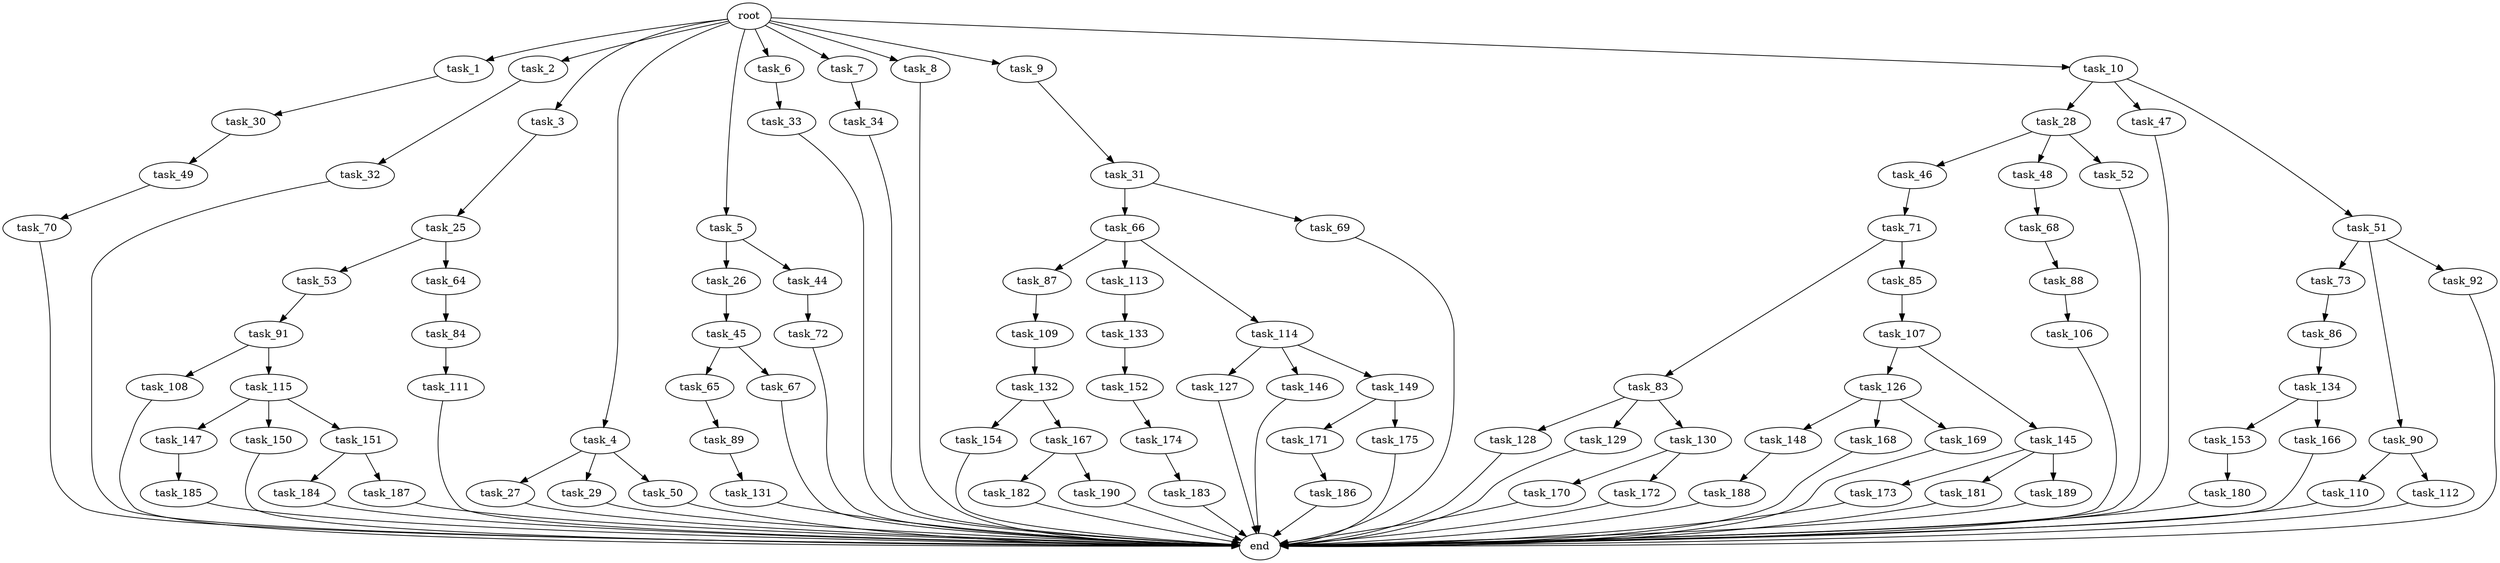 digraph G {
  root [size="0.000000"];
  task_1 [size="102.400000"];
  task_2 [size="102.400000"];
  task_3 [size="102.400000"];
  task_4 [size="102.400000"];
  task_5 [size="102.400000"];
  task_6 [size="102.400000"];
  task_7 [size="102.400000"];
  task_8 [size="102.400000"];
  task_9 [size="102.400000"];
  task_10 [size="102.400000"];
  task_25 [size="21474836480.000000"];
  task_26 [size="69578470195.199997"];
  task_27 [size="3435973836.800000"];
  task_28 [size="3435973836.800000"];
  task_29 [size="3435973836.800000"];
  task_30 [size="3435973836.800000"];
  task_31 [size="69578470195.199997"];
  task_32 [size="42090679500.800003"];
  task_33 [size="69578470195.199997"];
  task_34 [size="42090679500.800003"];
  task_44 [size="69578470195.199997"];
  task_45 [size="42090679500.800003"];
  task_46 [size="30923764531.200001"];
  task_47 [size="3435973836.800000"];
  task_48 [size="30923764531.200001"];
  task_49 [size="42090679500.800003"];
  task_50 [size="3435973836.800000"];
  task_51 [size="3435973836.800000"];
  task_52 [size="30923764531.200001"];
  task_53 [size="7730941132.800000"];
  task_64 [size="7730941132.800000"];
  task_65 [size="7730941132.800000"];
  task_66 [size="69578470195.199997"];
  task_67 [size="7730941132.800000"];
  task_68 [size="54975581388.800003"];
  task_69 [size="69578470195.199997"];
  task_70 [size="30923764531.200001"];
  task_71 [size="21474836480.000000"];
  task_72 [size="69578470195.199997"];
  task_73 [size="7730941132.800000"];
  task_83 [size="13743895347.200001"];
  task_84 [size="85899345920.000000"];
  task_85 [size="13743895347.200001"];
  task_86 [size="54975581388.800003"];
  task_87 [size="85899345920.000000"];
  task_88 [size="21474836480.000000"];
  task_89 [size="13743895347.200001"];
  task_90 [size="7730941132.800000"];
  task_91 [size="69578470195.199997"];
  task_92 [size="7730941132.800000"];
  task_106 [size="21474836480.000000"];
  task_107 [size="13743895347.200001"];
  task_108 [size="69578470195.199997"];
  task_109 [size="30923764531.200001"];
  task_110 [size="21474836480.000000"];
  task_111 [size="7730941132.800000"];
  task_112 [size="21474836480.000000"];
  task_113 [size="85899345920.000000"];
  task_114 [size="85899345920.000000"];
  task_115 [size="69578470195.199997"];
  task_126 [size="42090679500.800003"];
  task_127 [size="3435973836.800000"];
  task_128 [size="42090679500.800003"];
  task_129 [size="42090679500.800003"];
  task_130 [size="42090679500.800003"];
  task_131 [size="69578470195.199997"];
  task_132 [size="69578470195.199997"];
  task_133 [size="7730941132.800000"];
  task_134 [size="54975581388.800003"];
  task_145 [size="42090679500.800003"];
  task_146 [size="3435973836.800000"];
  task_147 [size="30923764531.200001"];
  task_148 [size="85899345920.000000"];
  task_149 [size="3435973836.800000"];
  task_150 [size="30923764531.200001"];
  task_151 [size="30923764531.200001"];
  task_152 [size="13743895347.200001"];
  task_153 [size="13743895347.200001"];
  task_154 [size="7730941132.800000"];
  task_166 [size="13743895347.200001"];
  task_167 [size="7730941132.800000"];
  task_168 [size="85899345920.000000"];
  task_169 [size="85899345920.000000"];
  task_170 [size="54975581388.800003"];
  task_171 [size="13743895347.200001"];
  task_172 [size="54975581388.800003"];
  task_173 [size="54975581388.800003"];
  task_174 [size="54975581388.800003"];
  task_175 [size="13743895347.200001"];
  task_180 [size="69578470195.199997"];
  task_181 [size="54975581388.800003"];
  task_182 [size="13743895347.200001"];
  task_183 [size="85899345920.000000"];
  task_184 [size="54975581388.800003"];
  task_185 [size="13743895347.200001"];
  task_186 [size="7730941132.800000"];
  task_187 [size="54975581388.800003"];
  task_188 [size="13743895347.200001"];
  task_189 [size="54975581388.800003"];
  task_190 [size="13743895347.200001"];
  end [size="0.000000"];

  root -> task_1 [size="1.000000"];
  root -> task_2 [size="1.000000"];
  root -> task_3 [size="1.000000"];
  root -> task_4 [size="1.000000"];
  root -> task_5 [size="1.000000"];
  root -> task_6 [size="1.000000"];
  root -> task_7 [size="1.000000"];
  root -> task_8 [size="1.000000"];
  root -> task_9 [size="1.000000"];
  root -> task_10 [size="1.000000"];
  task_1 -> task_30 [size="33554432.000000"];
  task_2 -> task_32 [size="411041792.000000"];
  task_3 -> task_25 [size="209715200.000000"];
  task_4 -> task_27 [size="33554432.000000"];
  task_4 -> task_29 [size="33554432.000000"];
  task_4 -> task_50 [size="33554432.000000"];
  task_5 -> task_26 [size="679477248.000000"];
  task_5 -> task_44 [size="679477248.000000"];
  task_6 -> task_33 [size="679477248.000000"];
  task_7 -> task_34 [size="411041792.000000"];
  task_8 -> end [size="1.000000"];
  task_9 -> task_31 [size="679477248.000000"];
  task_10 -> task_28 [size="33554432.000000"];
  task_10 -> task_47 [size="33554432.000000"];
  task_10 -> task_51 [size="33554432.000000"];
  task_25 -> task_53 [size="75497472.000000"];
  task_25 -> task_64 [size="75497472.000000"];
  task_26 -> task_45 [size="411041792.000000"];
  task_27 -> end [size="1.000000"];
  task_28 -> task_46 [size="301989888.000000"];
  task_28 -> task_48 [size="301989888.000000"];
  task_28 -> task_52 [size="301989888.000000"];
  task_29 -> end [size="1.000000"];
  task_30 -> task_49 [size="411041792.000000"];
  task_31 -> task_66 [size="679477248.000000"];
  task_31 -> task_69 [size="679477248.000000"];
  task_32 -> end [size="1.000000"];
  task_33 -> end [size="1.000000"];
  task_34 -> end [size="1.000000"];
  task_44 -> task_72 [size="679477248.000000"];
  task_45 -> task_65 [size="75497472.000000"];
  task_45 -> task_67 [size="75497472.000000"];
  task_46 -> task_71 [size="209715200.000000"];
  task_47 -> end [size="1.000000"];
  task_48 -> task_68 [size="536870912.000000"];
  task_49 -> task_70 [size="301989888.000000"];
  task_50 -> end [size="1.000000"];
  task_51 -> task_73 [size="75497472.000000"];
  task_51 -> task_90 [size="75497472.000000"];
  task_51 -> task_92 [size="75497472.000000"];
  task_52 -> end [size="1.000000"];
  task_53 -> task_91 [size="679477248.000000"];
  task_64 -> task_84 [size="838860800.000000"];
  task_65 -> task_89 [size="134217728.000000"];
  task_66 -> task_87 [size="838860800.000000"];
  task_66 -> task_113 [size="838860800.000000"];
  task_66 -> task_114 [size="838860800.000000"];
  task_67 -> end [size="1.000000"];
  task_68 -> task_88 [size="209715200.000000"];
  task_69 -> end [size="1.000000"];
  task_70 -> end [size="1.000000"];
  task_71 -> task_83 [size="134217728.000000"];
  task_71 -> task_85 [size="134217728.000000"];
  task_72 -> end [size="1.000000"];
  task_73 -> task_86 [size="536870912.000000"];
  task_83 -> task_128 [size="411041792.000000"];
  task_83 -> task_129 [size="411041792.000000"];
  task_83 -> task_130 [size="411041792.000000"];
  task_84 -> task_111 [size="75497472.000000"];
  task_85 -> task_107 [size="134217728.000000"];
  task_86 -> task_134 [size="536870912.000000"];
  task_87 -> task_109 [size="301989888.000000"];
  task_88 -> task_106 [size="209715200.000000"];
  task_89 -> task_131 [size="679477248.000000"];
  task_90 -> task_110 [size="209715200.000000"];
  task_90 -> task_112 [size="209715200.000000"];
  task_91 -> task_108 [size="679477248.000000"];
  task_91 -> task_115 [size="679477248.000000"];
  task_92 -> end [size="1.000000"];
  task_106 -> end [size="1.000000"];
  task_107 -> task_126 [size="411041792.000000"];
  task_107 -> task_145 [size="411041792.000000"];
  task_108 -> end [size="1.000000"];
  task_109 -> task_132 [size="679477248.000000"];
  task_110 -> end [size="1.000000"];
  task_111 -> end [size="1.000000"];
  task_112 -> end [size="1.000000"];
  task_113 -> task_133 [size="75497472.000000"];
  task_114 -> task_127 [size="33554432.000000"];
  task_114 -> task_146 [size="33554432.000000"];
  task_114 -> task_149 [size="33554432.000000"];
  task_115 -> task_147 [size="301989888.000000"];
  task_115 -> task_150 [size="301989888.000000"];
  task_115 -> task_151 [size="301989888.000000"];
  task_126 -> task_148 [size="838860800.000000"];
  task_126 -> task_168 [size="838860800.000000"];
  task_126 -> task_169 [size="838860800.000000"];
  task_127 -> end [size="1.000000"];
  task_128 -> end [size="1.000000"];
  task_129 -> end [size="1.000000"];
  task_130 -> task_170 [size="536870912.000000"];
  task_130 -> task_172 [size="536870912.000000"];
  task_131 -> end [size="1.000000"];
  task_132 -> task_154 [size="75497472.000000"];
  task_132 -> task_167 [size="75497472.000000"];
  task_133 -> task_152 [size="134217728.000000"];
  task_134 -> task_153 [size="134217728.000000"];
  task_134 -> task_166 [size="134217728.000000"];
  task_145 -> task_173 [size="536870912.000000"];
  task_145 -> task_181 [size="536870912.000000"];
  task_145 -> task_189 [size="536870912.000000"];
  task_146 -> end [size="1.000000"];
  task_147 -> task_185 [size="134217728.000000"];
  task_148 -> task_188 [size="134217728.000000"];
  task_149 -> task_171 [size="134217728.000000"];
  task_149 -> task_175 [size="134217728.000000"];
  task_150 -> end [size="1.000000"];
  task_151 -> task_184 [size="536870912.000000"];
  task_151 -> task_187 [size="536870912.000000"];
  task_152 -> task_174 [size="536870912.000000"];
  task_153 -> task_180 [size="679477248.000000"];
  task_154 -> end [size="1.000000"];
  task_166 -> end [size="1.000000"];
  task_167 -> task_182 [size="134217728.000000"];
  task_167 -> task_190 [size="134217728.000000"];
  task_168 -> end [size="1.000000"];
  task_169 -> end [size="1.000000"];
  task_170 -> end [size="1.000000"];
  task_171 -> task_186 [size="75497472.000000"];
  task_172 -> end [size="1.000000"];
  task_173 -> end [size="1.000000"];
  task_174 -> task_183 [size="838860800.000000"];
  task_175 -> end [size="1.000000"];
  task_180 -> end [size="1.000000"];
  task_181 -> end [size="1.000000"];
  task_182 -> end [size="1.000000"];
  task_183 -> end [size="1.000000"];
  task_184 -> end [size="1.000000"];
  task_185 -> end [size="1.000000"];
  task_186 -> end [size="1.000000"];
  task_187 -> end [size="1.000000"];
  task_188 -> end [size="1.000000"];
  task_189 -> end [size="1.000000"];
  task_190 -> end [size="1.000000"];
}
